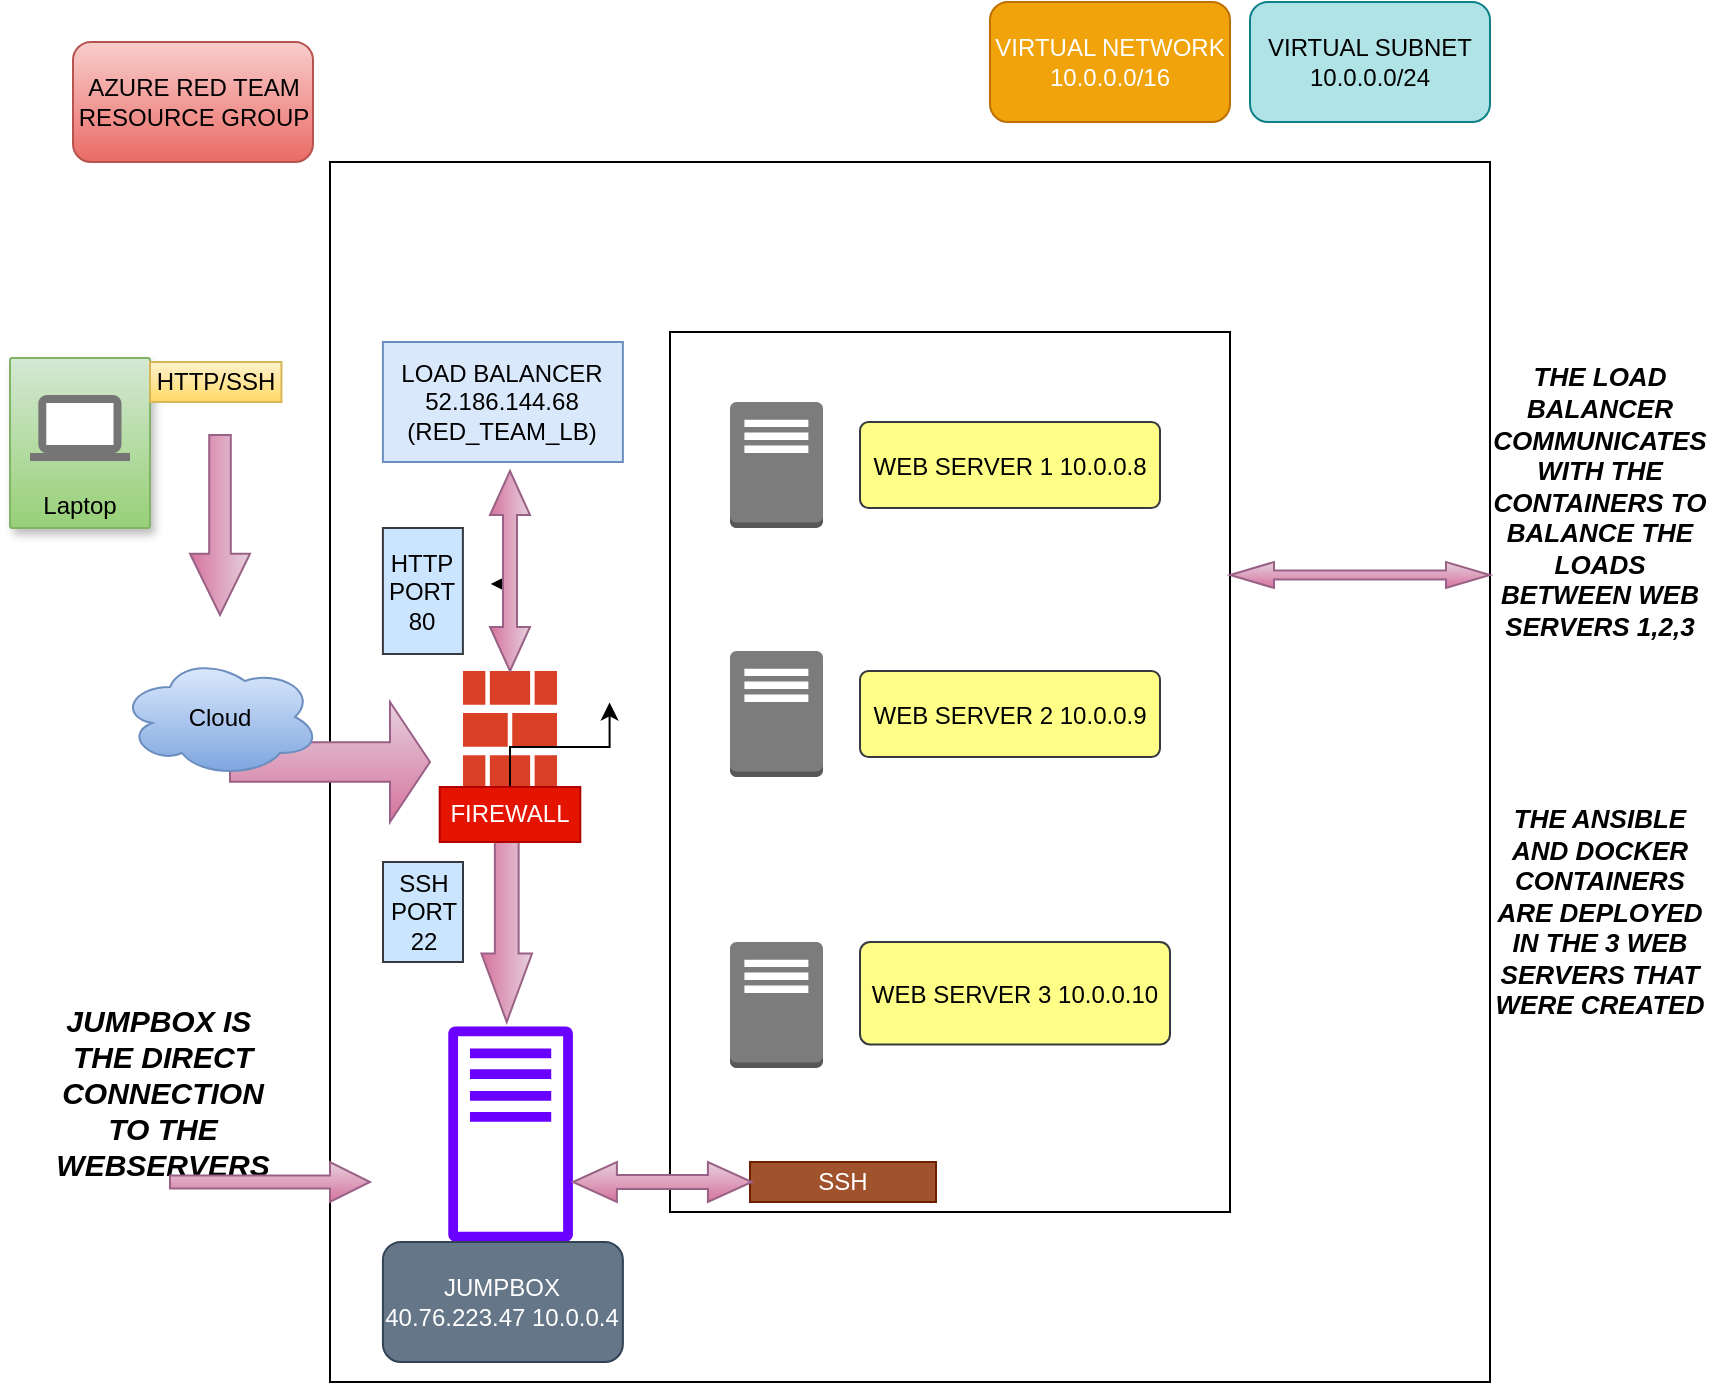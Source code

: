 <mxfile version="14.4.3" type="google"><diagram id="ccZU5gzZpQf9qaDdnGU1" name="Page-1"><mxGraphModel dx="1209" dy="663" grid="1" gridSize="10" guides="1" tooltips="1" connect="1" arrows="1" fold="1" page="1" pageScale="1" pageWidth="850" pageHeight="1100" math="0" shadow="0"><root><mxCell id="0"/><mxCell id="1" parent="0"/><mxCell id="IS7RK0-RmQ5kF8hH2SW0-2" value="" style="rounded=0;whiteSpace=wrap;html=1;" parent="1" vertex="1"><mxGeometry x="160" y="110" width="580" height="610" as="geometry"/></mxCell><mxCell id="IS7RK0-RmQ5kF8hH2SW0-3" value="" style="rounded=0;whiteSpace=wrap;html=1;" parent="1" vertex="1"><mxGeometry x="330" y="195" width="280" height="440" as="geometry"/></mxCell><mxCell id="IS7RK0-RmQ5kF8hH2SW0-5" value="LOAD BALANCER 52.186.144.68 (RED_TEAM_LB)" style="rounded=0;whiteSpace=wrap;html=1;fillColor=#dae8fc;strokeColor=#6c8ebf;" parent="1" vertex="1"><mxGeometry x="186.45" y="200" width="120" height="60" as="geometry"/></mxCell><mxCell id="IS7RK0-RmQ5kF8hH2SW0-6" value="" style="outlineConnect=0;dashed=0;verticalLabelPosition=bottom;verticalAlign=top;align=center;html=1;shape=mxgraph.aws3.traditional_server;fillColor=#7D7C7C;gradientColor=none;" parent="1" vertex="1"><mxGeometry x="360" y="230" width="46.5" height="63" as="geometry"/></mxCell><mxCell id="IS7RK0-RmQ5kF8hH2SW0-7" value="" style="outlineConnect=0;dashed=0;verticalLabelPosition=bottom;verticalAlign=top;align=center;html=1;shape=mxgraph.aws3.traditional_server;fillColor=#7D7C7C;gradientColor=none;" parent="1" vertex="1"><mxGeometry x="360" y="354.5" width="46.5" height="63" as="geometry"/></mxCell><mxCell id="IS7RK0-RmQ5kF8hH2SW0-8" value="" style="outlineConnect=0;dashed=0;verticalLabelPosition=bottom;verticalAlign=top;align=center;html=1;shape=mxgraph.aws3.traditional_server;fillColor=#7D7C7C;gradientColor=none;" parent="1" vertex="1"><mxGeometry x="360" y="500" width="46.5" height="63" as="geometry"/></mxCell><mxCell id="IS7RK0-RmQ5kF8hH2SW0-9" value="WEB SERVER 1 10.0.0.8" style="rounded=1;arcSize=10;strokeColor=#36393d;fillColor=#ffff88;" parent="1" vertex="1"><mxGeometry x="425" y="240" width="150" height="43" as="geometry"/></mxCell><mxCell id="IS7RK0-RmQ5kF8hH2SW0-10" value="WEB SERVER 2 10.0.0.9" style="rounded=1;arcSize=10;strokeColor=#36393d;fillColor=#ffff88;" parent="1" vertex="1"><mxGeometry x="425" y="364.5" width="150" height="43" as="geometry"/></mxCell><mxCell id="IS7RK0-RmQ5kF8hH2SW0-11" value="WEB SERVER 3 10.0.0.10" style="rounded=1;arcSize=10;strokeColor=#36393d;fillColor=#ffff88;" parent="1" vertex="1"><mxGeometry x="425" y="500" width="155" height="51.25" as="geometry"/></mxCell><mxCell id="akUwuTk_T5jKxUnbdHf4-2" value="" style="pointerEvents=1;shadow=0;dashed=0;html=1;strokeColor=none;labelPosition=center;verticalLabelPosition=bottom;verticalAlign=top;outlineConnect=0;align=center;shape=mxgraph.office.concepts.firewall;fillColor=#DA4026;" vertex="1" parent="1"><mxGeometry x="226.5" y="364.5" width="47" height="80" as="geometry"/></mxCell><mxCell id="akUwuTk_T5jKxUnbdHf4-10" value="" style="outlineConnect=0;fillColor=#6a00ff;dashed=0;verticalLabelPosition=bottom;verticalAlign=top;align=center;html=1;fontSize=12;fontStyle=0;aspect=fixed;pointerEvents=1;shape=mxgraph.aws4.traditional_server;strokeColor=#3700CC;fontColor=#ffffff;" vertex="1" parent="1"><mxGeometry x="219.14" y="542" width="62.31" height="108" as="geometry"/></mxCell><mxCell id="akUwuTk_T5jKxUnbdHf4-14" value="JUMPBOX 40.76.223.47 10.0.0.4" style="rounded=1;whiteSpace=wrap;html=1;fillColor=#647687;strokeColor=#314354;fontColor=#ffffff;" vertex="1" parent="1"><mxGeometry x="186.45" y="650" width="120" height="60" as="geometry"/></mxCell><mxCell id="akUwuTk_T5jKxUnbdHf4-19" value="VIRTUAL SUBNET 10.0.0.0/24" style="rounded=1;whiteSpace=wrap;html=1;fillColor=#b0e3e6;strokeColor=#0e8088;" vertex="1" parent="1"><mxGeometry x="620" y="30" width="120" height="60" as="geometry"/></mxCell><mxCell id="akUwuTk_T5jKxUnbdHf4-20" value="VIRTUAL NETWORK 10.0.0.0/16" style="rounded=1;whiteSpace=wrap;html=1;fillColor=#f0a30a;strokeColor=#BD7000;fontColor=#ffffff;" vertex="1" parent="1"><mxGeometry x="490" y="30" width="120" height="60" as="geometry"/></mxCell><mxCell id="akUwuTk_T5jKxUnbdHf4-26" value="HTTP PORT 80" style="text;html=1;align=center;verticalAlign=middle;whiteSpace=wrap;rounded=0;fillColor=#cce5ff;strokeColor=#36393d;" vertex="1" parent="1"><mxGeometry x="186.45" y="293" width="40" height="63" as="geometry"/></mxCell><mxCell id="akUwuTk_T5jKxUnbdHf4-27" value="" style="html=1;shadow=0;dashed=0;align=center;verticalAlign=middle;shape=mxgraph.arrows2.arrow;dy=0.53;dx=34.22;direction=south;notch=0;gradientColor=#d5739d;fillColor=#e6d0de;strokeColor=#996185;" vertex="1" parent="1"><mxGeometry x="235.72" y="450" width="25.3" height="90" as="geometry"/></mxCell><mxCell id="akUwuTk_T5jKxUnbdHf4-28" style="edgeStyle=orthogonalEdgeStyle;rounded=0;orthogonalLoop=1;jettySize=auto;html=1;entryX=0;entryY=0;entryDx=55.72;entryDy=16.731;entryPerimeter=0;" edge="1" parent="1"><mxGeometry relative="1" as="geometry"><mxPoint x="250" y="321" as="sourcePoint"/><mxPoint x="240.439" y="320.72" as="targetPoint"/></mxGeometry></mxCell><mxCell id="akUwuTk_T5jKxUnbdHf4-29" value="AZURE RED TEAM RESOURCE GROUP" style="rounded=1;whiteSpace=wrap;html=1;gradientColor=#ea6b66;fillColor=#f8cecc;strokeColor=#b85450;" vertex="1" parent="1"><mxGeometry x="31.5" y="50" width="120" height="60" as="geometry"/></mxCell><mxCell id="akUwuTk_T5jKxUnbdHf4-30" value="Laptop" style="strokeColor=#82b366;shadow=1;strokeWidth=1;rounded=1;absoluteArcSize=1;arcSize=2;labelPosition=center;verticalLabelPosition=middle;align=center;verticalAlign=bottom;spacingLeft=0;fontSize=12;whiteSpace=wrap;spacingBottom=2;gradientColor=#97d077;fillColor=#d5e8d4;" vertex="1" parent="1"><mxGeometry y="208" width="70" height="85" as="geometry"/></mxCell><mxCell id="akUwuTk_T5jKxUnbdHf4-31" value="" style="dashed=0;connectable=0;html=1;fillColor=#757575;strokeColor=none;shape=mxgraph.gcp2.laptop;part=1;" vertex="1" parent="akUwuTk_T5jKxUnbdHf4-30"><mxGeometry x="0.5" width="50" height="33" relative="1" as="geometry"><mxPoint x="-25" y="18.5" as="offset"/></mxGeometry></mxCell><mxCell id="akUwuTk_T5jKxUnbdHf4-32" value="HTTP/SSH" style="text;html=1;strokeColor=#d6b656;fillColor=#fff2cc;align=center;verticalAlign=middle;whiteSpace=wrap;rounded=0;gradientColor=#ffd966;" vertex="1" parent="1"><mxGeometry x="70" y="210" width="65.72" height="20" as="geometry"/></mxCell><mxCell id="akUwuTk_T5jKxUnbdHf4-34" value="" style="html=1;shadow=0;dashed=0;align=center;verticalAlign=middle;shape=mxgraph.arrows2.arrow;dy=0.64;dx=30.67;direction=south;notch=0;gradientColor=#d5739d;fillColor=#e6d0de;strokeColor=#996185;" vertex="1" parent="1"><mxGeometry x="90" y="246.5" width="30" height="90" as="geometry"/></mxCell><mxCell id="akUwuTk_T5jKxUnbdHf4-35" value="" style="html=1;shadow=0;dashed=0;align=center;verticalAlign=middle;shape=mxgraph.arrows2.arrow;dy=0.67;dx=20;notch=0;gradientColor=#d5739d;fillColor=#e6d0de;strokeColor=#996185;" vertex="1" parent="1"><mxGeometry x="110" y="380" width="100" height="60" as="geometry"/></mxCell><mxCell id="akUwuTk_T5jKxUnbdHf4-36" value="Cloud" style="ellipse;shape=cloud;whiteSpace=wrap;html=1;align=center;gradientColor=#7ea6e0;fillColor=#dae8fc;strokeColor=#6c8ebf;" vertex="1" parent="1"><mxGeometry x="55.0" y="357.5" width="100" height="60" as="geometry"/></mxCell><mxCell id="akUwuTk_T5jKxUnbdHf4-40" value="SSH" style="text;html=1;strokeColor=#6D1F00;fillColor=#a0522d;align=center;verticalAlign=middle;whiteSpace=wrap;rounded=0;fontColor=#ffffff;" vertex="1" parent="1"><mxGeometry x="370" y="610" width="93" height="20" as="geometry"/></mxCell><mxCell id="akUwuTk_T5jKxUnbdHf4-41" value="&lt;b&gt;&lt;i&gt;&lt;font style=&quot;font-size: 15px&quot;&gt;JUMPBOX IS&amp;nbsp; THE DIRECT CONNECTION TO THE WEBSERVERS&lt;/font&gt;&lt;/i&gt;&lt;/b&gt;" style="text;html=1;strokeColor=none;fillColor=none;align=center;verticalAlign=middle;whiteSpace=wrap;rounded=0;" vertex="1" parent="1"><mxGeometry x="60" y="560" width="33" height="30" as="geometry"/></mxCell><mxCell id="akUwuTk_T5jKxUnbdHf4-42" value="" style="html=1;shadow=0;dashed=0;align=center;verticalAlign=middle;shape=mxgraph.arrows2.arrow;dy=0.67;dx=20;notch=0;fillColor=#e6d0de;strokeColor=#996185;gradientColor=#d5739d;" vertex="1" parent="1"><mxGeometry x="80" y="610" width="100" height="20" as="geometry"/></mxCell><mxCell id="akUwuTk_T5jKxUnbdHf4-44" value="" style="html=1;shadow=0;dashed=0;align=center;verticalAlign=middle;shape=mxgraph.arrows2.twoWayArrow;dy=0.65;dx=22;direction=south;fillColor=#e6d0de;strokeColor=#996185;gradientColor=#d5739d;" vertex="1" parent="1"><mxGeometry x="240" y="264.5" width="20" height="100" as="geometry"/></mxCell><mxCell id="akUwuTk_T5jKxUnbdHf4-46" value="" style="html=1;shadow=0;dashed=0;align=center;verticalAlign=middle;shape=mxgraph.arrows2.twoWayArrow;dy=0.65;dx=22;gradientColor=#d5739d;fillColor=#e6d0de;strokeColor=#996185;" vertex="1" parent="1"><mxGeometry x="281.45" y="610" width="89.5" height="20" as="geometry"/></mxCell><mxCell id="akUwuTk_T5jKxUnbdHf4-47" value="&lt;b&gt;&lt;i&gt;&lt;font style=&quot;font-size: 13px&quot;&gt;THE LOAD BALANCER COMMUNICATES WITH THE CONTAINERS TO BALANCE THE LOADS BETWEEN WEB SERVERS 1,2,3&lt;/font&gt;&lt;/i&gt;&lt;/b&gt;" style="text;html=1;align=center;verticalAlign=middle;whiteSpace=wrap;rounded=0;" vertex="1" parent="1"><mxGeometry x="740" y="200" width="110" height="160.5" as="geometry"/></mxCell><mxCell id="akUwuTk_T5jKxUnbdHf4-49" value="" style="html=1;shadow=0;dashed=0;align=center;verticalAlign=middle;shape=mxgraph.arrows2.twoWayArrow;dy=0.65;dx=22;gradientColor=#d5739d;fillColor=#e6d0de;strokeColor=#996185;" vertex="1" parent="1"><mxGeometry x="610" y="310" width="130" height="13" as="geometry"/></mxCell><mxCell id="akUwuTk_T5jKxUnbdHf4-50" value="&lt;b&gt;&lt;i&gt;&lt;font style=&quot;font-size: 13px&quot;&gt;THE ANSIBLE AND DOCKER CONTAINERS ARE DEPLOYED IN THE 3 WEB SERVERS THAT WERE CREATED&lt;/font&gt;&lt;/i&gt;&lt;/b&gt;" style="text;html=1;align=center;verticalAlign=middle;whiteSpace=wrap;rounded=0;" vertex="1" parent="1"><mxGeometry x="740" y="425" width="110" height="120" as="geometry"/></mxCell><mxCell id="akUwuTk_T5jKxUnbdHf4-52" value="SSH PORT 22" style="text;html=1;strokeColor=#36393d;fillColor=#cce5ff;align=center;verticalAlign=middle;whiteSpace=wrap;rounded=0;" vertex="1" parent="1"><mxGeometry x="186.5" y="460" width="40" height="50" as="geometry"/></mxCell><mxCell id="akUwuTk_T5jKxUnbdHf4-54" style="edgeStyle=orthogonalEdgeStyle;rounded=0;orthogonalLoop=1;jettySize=auto;html=1;entryX=0.241;entryY=0.443;entryDx=0;entryDy=0;entryPerimeter=0;exitX=0.5;exitY=0;exitDx=0;exitDy=0;" edge="1" parent="1" source="akUwuTk_T5jKxUnbdHf4-53" target="IS7RK0-RmQ5kF8hH2SW0-2"><mxGeometry relative="1" as="geometry"><mxPoint x="300" y="398" as="sourcePoint"/><Array as="points"/></mxGeometry></mxCell><mxCell id="akUwuTk_T5jKxUnbdHf4-53" value="FIREWALL" style="text;html=1;strokeColor=#B20000;fillColor=#e51400;align=center;verticalAlign=middle;whiteSpace=wrap;rounded=0;fontColor=#ffffff;" vertex="1" parent="1"><mxGeometry x="214.85" y="422.5" width="70.3" height="27.5" as="geometry"/></mxCell></root></mxGraphModel></diagram></mxfile>